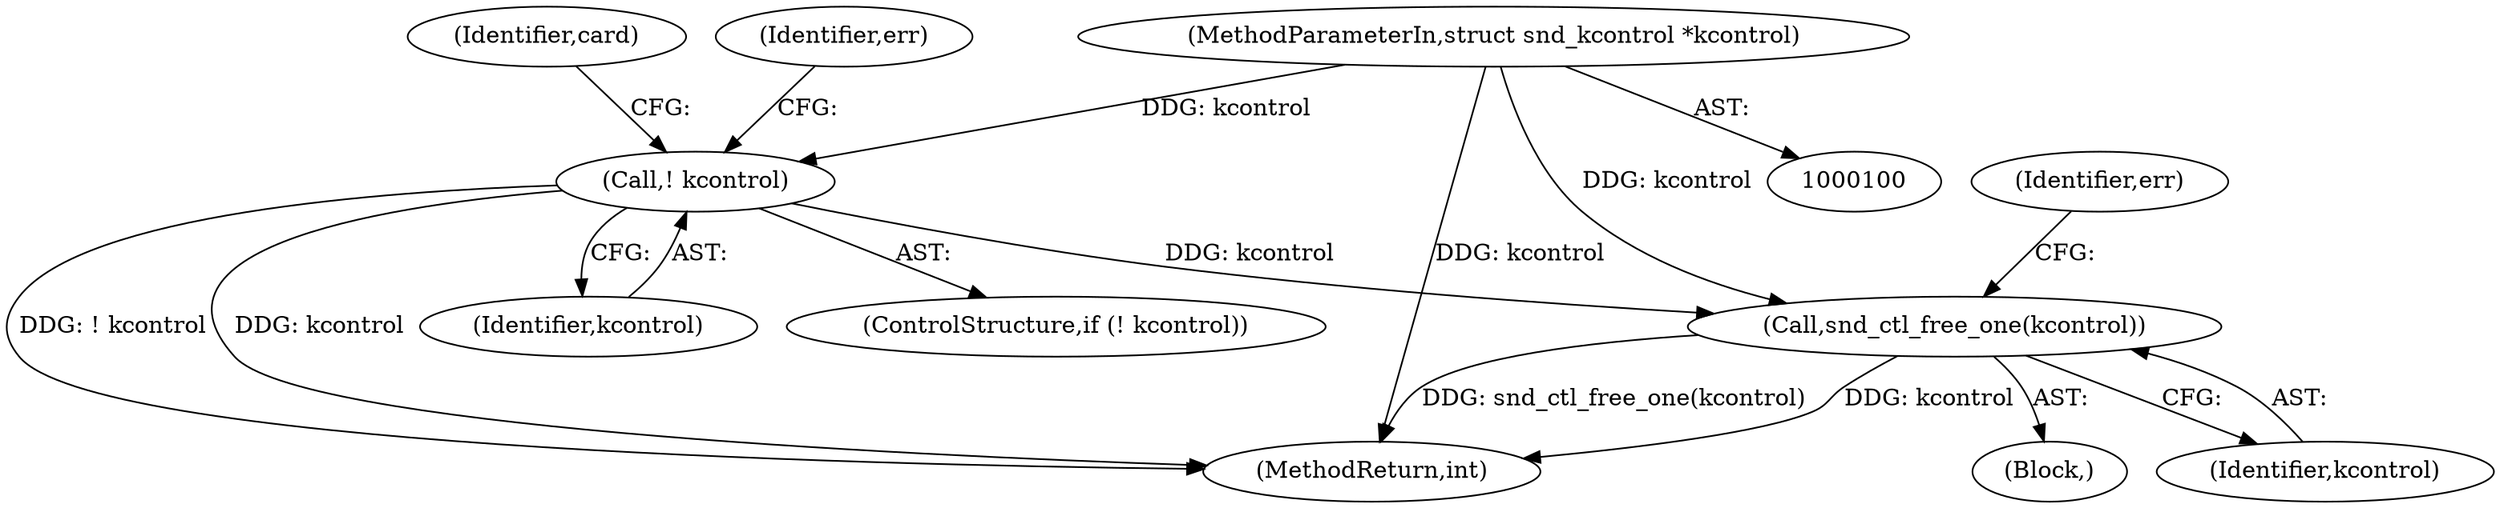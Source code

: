 digraph "0_linux_883a1d49f0d77d30012f114b2e19fc141beb3e8e@pointer" {
"1000113" [label="(Call,! kcontrol)"];
"1000102" [label="(MethodParameterIn,struct snd_kcontrol *kcontrol)"];
"1000274" [label="(Call,snd_ctl_free_one(kcontrol))"];
"1000102" [label="(MethodParameterIn,struct snd_kcontrol *kcontrol)"];
"1000113" [label="(Call,! kcontrol)"];
"1000116" [label="(Identifier,err)"];
"1000114" [label="(Identifier,kcontrol)"];
"1000103" [label="(Block,)"];
"1000278" [label="(MethodReturn,int)"];
"1000121" [label="(Identifier,card)"];
"1000112" [label="(ControlStructure,if (! kcontrol))"];
"1000275" [label="(Identifier,kcontrol)"];
"1000277" [label="(Identifier,err)"];
"1000274" [label="(Call,snd_ctl_free_one(kcontrol))"];
"1000113" -> "1000112"  [label="AST: "];
"1000113" -> "1000114"  [label="CFG: "];
"1000114" -> "1000113"  [label="AST: "];
"1000116" -> "1000113"  [label="CFG: "];
"1000121" -> "1000113"  [label="CFG: "];
"1000113" -> "1000278"  [label="DDG: kcontrol"];
"1000113" -> "1000278"  [label="DDG: ! kcontrol"];
"1000102" -> "1000113"  [label="DDG: kcontrol"];
"1000113" -> "1000274"  [label="DDG: kcontrol"];
"1000102" -> "1000100"  [label="AST: "];
"1000102" -> "1000278"  [label="DDG: kcontrol"];
"1000102" -> "1000274"  [label="DDG: kcontrol"];
"1000274" -> "1000103"  [label="AST: "];
"1000274" -> "1000275"  [label="CFG: "];
"1000275" -> "1000274"  [label="AST: "];
"1000277" -> "1000274"  [label="CFG: "];
"1000274" -> "1000278"  [label="DDG: kcontrol"];
"1000274" -> "1000278"  [label="DDG: snd_ctl_free_one(kcontrol)"];
}
